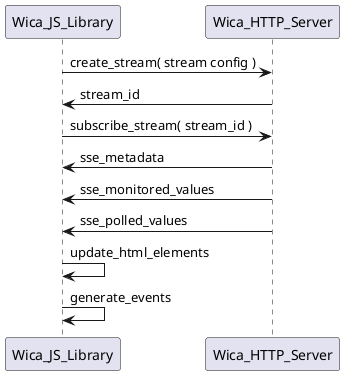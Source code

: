 @startuml
Wica_JS_Library -> Wica_HTTP_Server : create_stream( stream config )
Wica_HTTP_Server -> Wica_JS_Library : stream_id
Wica_JS_Library -> Wica_HTTP_Server : subscribe_stream( stream_id )
Wica_HTTP_Server -> Wica_JS_Library : sse_metadata
Wica_HTTP_Server -> Wica_JS_Library : sse_monitored_values
Wica_HTTP_Server -> Wica_JS_Library : sse_polled_values
Wica_JS_Library -> Wica_JS_Library : update_html_elements
Wica_JS_Library -> Wica_JS_Library : generate_events
@enduml
